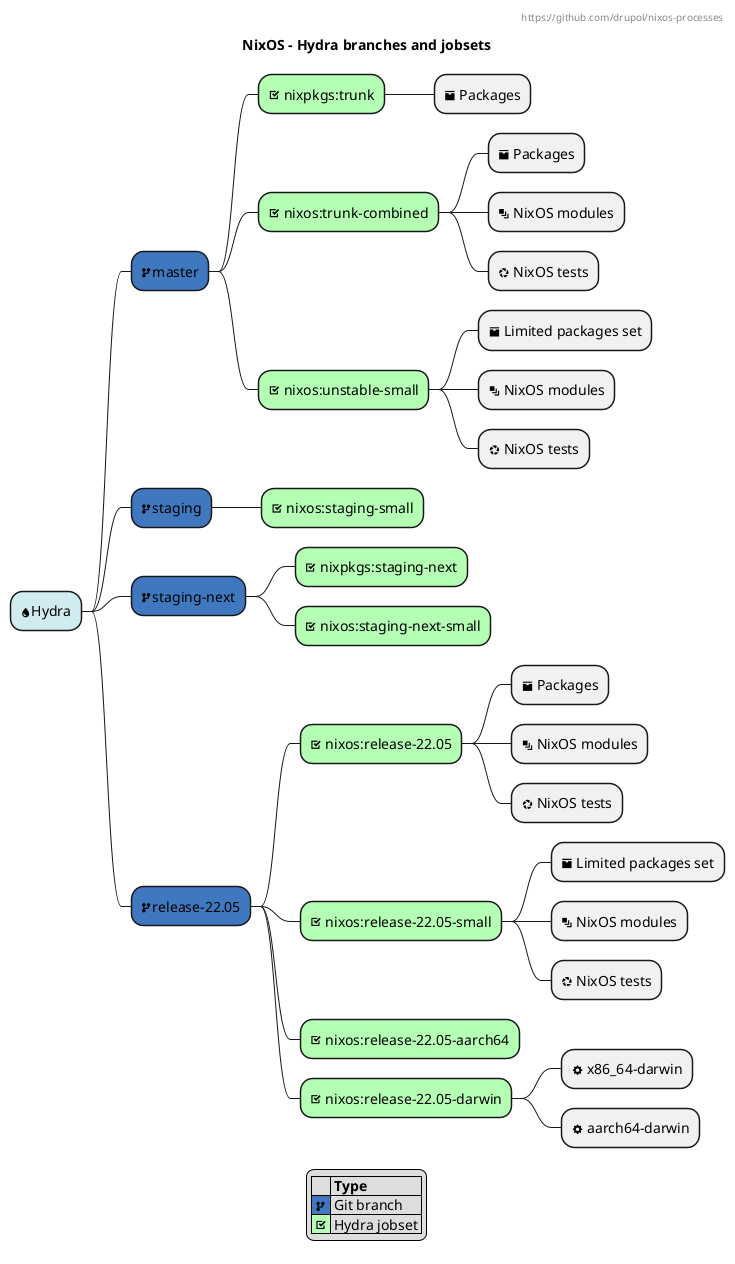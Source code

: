@startmindmap
title NixOS - Hydra branches and jobsets
header
https://github.com/drupol/nixos-processes
endheader

<style>
mindmapDiagram {
  :depth(0) {
    BackGroundColor d1ecf1
  }
  :depth(1) {
    BackGroundColor 4078c0
  }
  :depth(2) {
    BackGroundColor b5ffb5
  }
}
</style>

* <&droplet>Hydra
** <&fork>master
*** <&task> nixpkgs:trunk
**** <&box> Packages
*** <&task> nixos:trunk-combined
**** <&box> Packages
**** <&layers> NixOS modules
**** <&aperture> NixOS tests
*** <&task> nixos:unstable-small
**** <&box> Limited packages set
**** <&layers> NixOS modules
**** <&aperture> NixOS tests
** <&fork>staging
*** <&task> nixos:staging-small
** <&fork>staging-next
*** <&task> nixpkgs:staging-next
*** <&task> nixos:staging-next-small
** <&fork>release-22.05
*** <&task> nixos:release-22.05
**** <&box> Packages
**** <&layers> NixOS modules
**** <&aperture> NixOS tests
*** <&task> nixos:release-22.05-small
**** <&box> Limited packages set
**** <&layers> NixOS modules
**** <&aperture> NixOS tests
*** <&task> nixos:release-22.05-aarch64
*** <&task> nixos:release-22.05-darwin
**** <&cog> x86_64-darwin
**** <&cog> aarch64-darwin

legend
|= |= Type |
| <#4078c0> <&fork> | Git branch |
| <#b5ffb5> <&task> | Hydra jobset |
endlegend

@endmindmap
